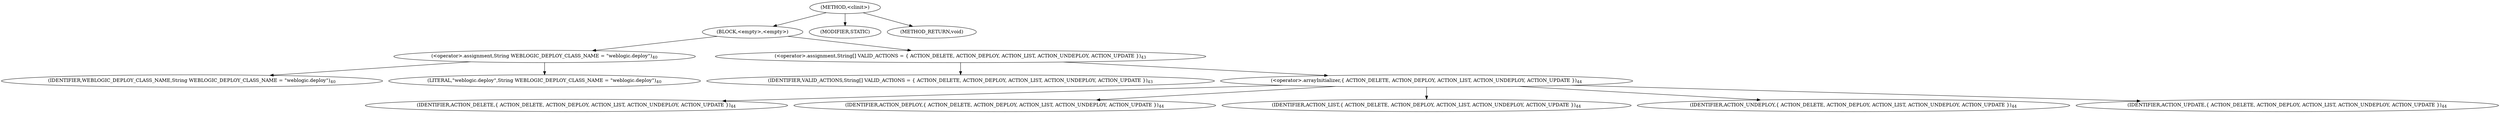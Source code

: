 digraph "&lt;clinit&gt;" {  
"452" [label = <(METHOD,&lt;clinit&gt;)> ]
"453" [label = <(BLOCK,&lt;empty&gt;,&lt;empty&gt;)> ]
"454" [label = <(&lt;operator&gt;.assignment,String WEBLOGIC_DEPLOY_CLASS_NAME = &quot;weblogic.deploy&quot;)<SUB>40</SUB>> ]
"455" [label = <(IDENTIFIER,WEBLOGIC_DEPLOY_CLASS_NAME,String WEBLOGIC_DEPLOY_CLASS_NAME = &quot;weblogic.deploy&quot;)<SUB>40</SUB>> ]
"456" [label = <(LITERAL,&quot;weblogic.deploy&quot;,String WEBLOGIC_DEPLOY_CLASS_NAME = &quot;weblogic.deploy&quot;)<SUB>40</SUB>> ]
"457" [label = <(&lt;operator&gt;.assignment,String[] VALID_ACTIONS = { ACTION_DELETE, ACTION_DEPLOY, ACTION_LIST, ACTION_UNDEPLOY, ACTION_UPDATE })<SUB>43</SUB>> ]
"458" [label = <(IDENTIFIER,VALID_ACTIONS,String[] VALID_ACTIONS = { ACTION_DELETE, ACTION_DEPLOY, ACTION_LIST, ACTION_UNDEPLOY, ACTION_UPDATE })<SUB>43</SUB>> ]
"459" [label = <(&lt;operator&gt;.arrayInitializer,{ ACTION_DELETE, ACTION_DEPLOY, ACTION_LIST, ACTION_UNDEPLOY, ACTION_UPDATE })<SUB>44</SUB>> ]
"460" [label = <(IDENTIFIER,ACTION_DELETE,{ ACTION_DELETE, ACTION_DEPLOY, ACTION_LIST, ACTION_UNDEPLOY, ACTION_UPDATE })<SUB>44</SUB>> ]
"461" [label = <(IDENTIFIER,ACTION_DEPLOY,{ ACTION_DELETE, ACTION_DEPLOY, ACTION_LIST, ACTION_UNDEPLOY, ACTION_UPDATE })<SUB>44</SUB>> ]
"462" [label = <(IDENTIFIER,ACTION_LIST,{ ACTION_DELETE, ACTION_DEPLOY, ACTION_LIST, ACTION_UNDEPLOY, ACTION_UPDATE })<SUB>44</SUB>> ]
"463" [label = <(IDENTIFIER,ACTION_UNDEPLOY,{ ACTION_DELETE, ACTION_DEPLOY, ACTION_LIST, ACTION_UNDEPLOY, ACTION_UPDATE })<SUB>44</SUB>> ]
"464" [label = <(IDENTIFIER,ACTION_UPDATE,{ ACTION_DELETE, ACTION_DEPLOY, ACTION_LIST, ACTION_UNDEPLOY, ACTION_UPDATE })<SUB>44</SUB>> ]
"465" [label = <(MODIFIER,STATIC)> ]
"466" [label = <(METHOD_RETURN,void)> ]
  "452" -> "453" 
  "452" -> "465" 
  "452" -> "466" 
  "453" -> "454" 
  "453" -> "457" 
  "454" -> "455" 
  "454" -> "456" 
  "457" -> "458" 
  "457" -> "459" 
  "459" -> "460" 
  "459" -> "461" 
  "459" -> "462" 
  "459" -> "463" 
  "459" -> "464" 
}
